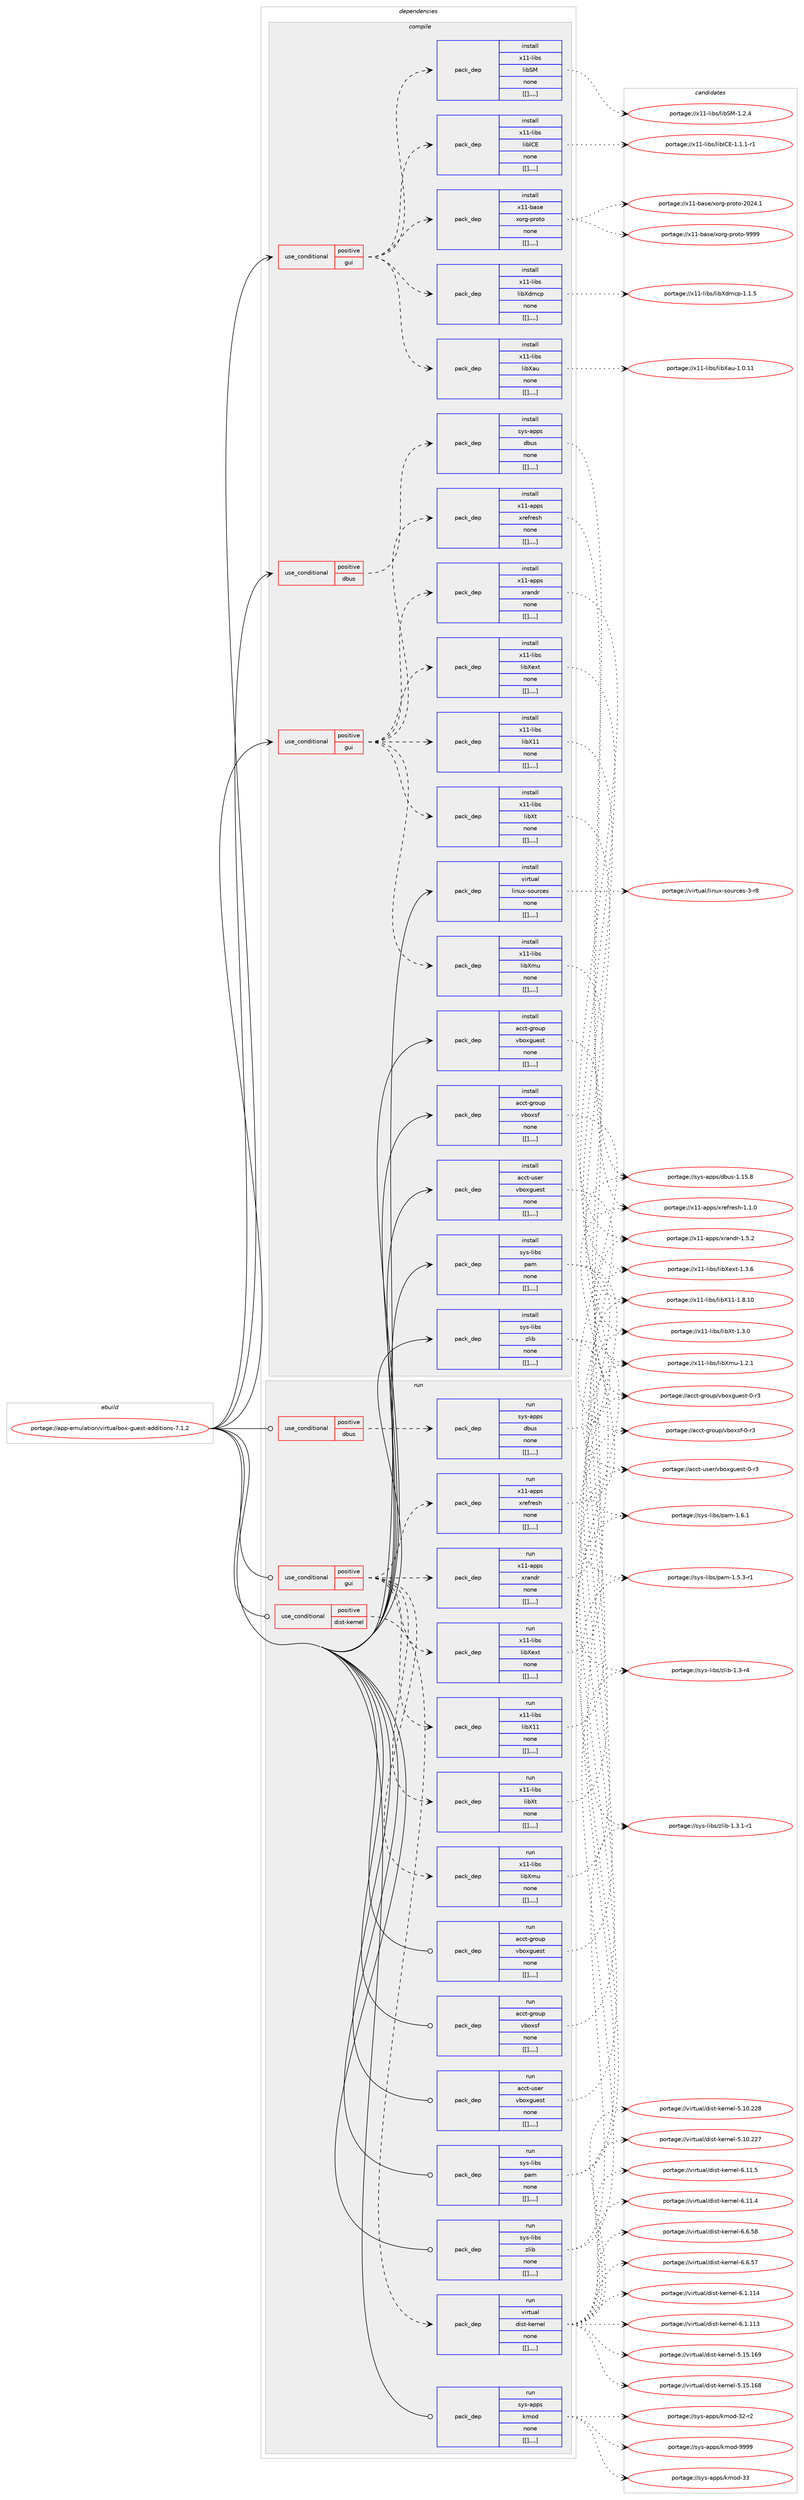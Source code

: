 digraph prolog {

# *************
# Graph options
# *************

newrank=true;
concentrate=true;
compound=true;
graph [rankdir=LR,fontname=Helvetica,fontsize=10,ranksep=1.5];#, ranksep=2.5, nodesep=0.2];
edge  [arrowhead=vee];
node  [fontname=Helvetica,fontsize=10];

# **********
# The ebuild
# **********

subgraph cluster_leftcol {
color=gray;
label=<<i>ebuild</i>>;
id [label="portage://app-emulation/virtualbox-guest-additions-7.1.2", color=red, width=4, href="../app-emulation/virtualbox-guest-additions-7.1.2.svg"];
}

# ****************
# The dependencies
# ****************

subgraph cluster_midcol {
color=gray;
label=<<i>dependencies</i>>;
subgraph cluster_compile {
fillcolor="#eeeeee";
style=filled;
label=<<i>compile</i>>;
subgraph cond7718 {
dependency27584 [label=<<TABLE BORDER="0" CELLBORDER="1" CELLSPACING="0" CELLPADDING="4"><TR><TD ROWSPAN="3" CELLPADDING="10">use_conditional</TD></TR><TR><TD>positive</TD></TR><TR><TD>dbus</TD></TR></TABLE>>, shape=none, color=red];
subgraph pack19712 {
dependency27614 [label=<<TABLE BORDER="0" CELLBORDER="1" CELLSPACING="0" CELLPADDING="4" WIDTH="220"><TR><TD ROWSPAN="6" CELLPADDING="30">pack_dep</TD></TR><TR><TD WIDTH="110">install</TD></TR><TR><TD>sys-apps</TD></TR><TR><TD>dbus</TD></TR><TR><TD>none</TD></TR><TR><TD>[[],,,,]</TD></TR></TABLE>>, shape=none, color=blue];
}
dependency27584:e -> dependency27614:w [weight=20,style="dashed",arrowhead="vee"];
}
id:e -> dependency27584:w [weight=20,style="solid",arrowhead="vee"];
subgraph cond7736 {
dependency27730 [label=<<TABLE BORDER="0" CELLBORDER="1" CELLSPACING="0" CELLPADDING="4"><TR><TD ROWSPAN="3" CELLPADDING="10">use_conditional</TD></TR><TR><TD>positive</TD></TR><TR><TD>gui</TD></TR></TABLE>>, shape=none, color=red];
subgraph pack19826 {
dependency27760 [label=<<TABLE BORDER="0" CELLBORDER="1" CELLSPACING="0" CELLPADDING="4" WIDTH="220"><TR><TD ROWSPAN="6" CELLPADDING="30">pack_dep</TD></TR><TR><TD WIDTH="110">install</TD></TR><TR><TD>x11-apps</TD></TR><TR><TD>xrandr</TD></TR><TR><TD>none</TD></TR><TR><TD>[[],,,,]</TD></TR></TABLE>>, shape=none, color=blue];
}
dependency27730:e -> dependency27760:w [weight=20,style="dashed",arrowhead="vee"];
subgraph pack19831 {
dependency27766 [label=<<TABLE BORDER="0" CELLBORDER="1" CELLSPACING="0" CELLPADDING="4" WIDTH="220"><TR><TD ROWSPAN="6" CELLPADDING="30">pack_dep</TD></TR><TR><TD WIDTH="110">install</TD></TR><TR><TD>x11-apps</TD></TR><TR><TD>xrefresh</TD></TR><TR><TD>none</TD></TR><TR><TD>[[],,,,]</TD></TR></TABLE>>, shape=none, color=blue];
}
dependency27730:e -> dependency27766:w [weight=20,style="dashed",arrowhead="vee"];
subgraph pack19833 {
dependency27770 [label=<<TABLE BORDER="0" CELLBORDER="1" CELLSPACING="0" CELLPADDING="4" WIDTH="220"><TR><TD ROWSPAN="6" CELLPADDING="30">pack_dep</TD></TR><TR><TD WIDTH="110">install</TD></TR><TR><TD>x11-libs</TD></TR><TR><TD>libX11</TD></TR><TR><TD>none</TD></TR><TR><TD>[[],,,,]</TD></TR></TABLE>>, shape=none, color=blue];
}
dependency27730:e -> dependency27770:w [weight=20,style="dashed",arrowhead="vee"];
subgraph pack19868 {
dependency27843 [label=<<TABLE BORDER="0" CELLBORDER="1" CELLSPACING="0" CELLPADDING="4" WIDTH="220"><TR><TD ROWSPAN="6" CELLPADDING="30">pack_dep</TD></TR><TR><TD WIDTH="110">install</TD></TR><TR><TD>x11-libs</TD></TR><TR><TD>libXext</TD></TR><TR><TD>none</TD></TR><TR><TD>[[],,,,]</TD></TR></TABLE>>, shape=none, color=blue];
}
dependency27730:e -> dependency27843:w [weight=20,style="dashed",arrowhead="vee"];
subgraph pack19908 {
dependency27871 [label=<<TABLE BORDER="0" CELLBORDER="1" CELLSPACING="0" CELLPADDING="4" WIDTH="220"><TR><TD ROWSPAN="6" CELLPADDING="30">pack_dep</TD></TR><TR><TD WIDTH="110">install</TD></TR><TR><TD>x11-libs</TD></TR><TR><TD>libXmu</TD></TR><TR><TD>none</TD></TR><TR><TD>[[],,,,]</TD></TR></TABLE>>, shape=none, color=blue];
}
dependency27730:e -> dependency27871:w [weight=20,style="dashed",arrowhead="vee"];
subgraph pack19914 {
dependency27875 [label=<<TABLE BORDER="0" CELLBORDER="1" CELLSPACING="0" CELLPADDING="4" WIDTH="220"><TR><TD ROWSPAN="6" CELLPADDING="30">pack_dep</TD></TR><TR><TD WIDTH="110">install</TD></TR><TR><TD>x11-libs</TD></TR><TR><TD>libXt</TD></TR><TR><TD>none</TD></TR><TR><TD>[[],,,,]</TD></TR></TABLE>>, shape=none, color=blue];
}
dependency27730:e -> dependency27875:w [weight=20,style="dashed",arrowhead="vee"];
}
id:e -> dependency27730:w [weight=20,style="solid",arrowhead="vee"];
subgraph cond7802 {
dependency27904 [label=<<TABLE BORDER="0" CELLBORDER="1" CELLSPACING="0" CELLPADDING="4"><TR><TD ROWSPAN="3" CELLPADDING="10">use_conditional</TD></TR><TR><TD>positive</TD></TR><TR><TD>gui</TD></TR></TABLE>>, shape=none, color=red];
subgraph pack19952 {
dependency27928 [label=<<TABLE BORDER="0" CELLBORDER="1" CELLSPACING="0" CELLPADDING="4" WIDTH="220"><TR><TD ROWSPAN="6" CELLPADDING="30">pack_dep</TD></TR><TR><TD WIDTH="110">install</TD></TR><TR><TD>x11-libs</TD></TR><TR><TD>libICE</TD></TR><TR><TD>none</TD></TR><TR><TD>[[],,,,]</TD></TR></TABLE>>, shape=none, color=blue];
}
dependency27904:e -> dependency27928:w [weight=20,style="dashed",arrowhead="vee"];
subgraph pack19956 {
dependency27984 [label=<<TABLE BORDER="0" CELLBORDER="1" CELLSPACING="0" CELLPADDING="4" WIDTH="220"><TR><TD ROWSPAN="6" CELLPADDING="30">pack_dep</TD></TR><TR><TD WIDTH="110">install</TD></TR><TR><TD>x11-libs</TD></TR><TR><TD>libSM</TD></TR><TR><TD>none</TD></TR><TR><TD>[[],,,,]</TD></TR></TABLE>>, shape=none, color=blue];
}
dependency27904:e -> dependency27984:w [weight=20,style="dashed",arrowhead="vee"];
subgraph pack19992 {
dependency28047 [label=<<TABLE BORDER="0" CELLBORDER="1" CELLSPACING="0" CELLPADDING="4" WIDTH="220"><TR><TD ROWSPAN="6" CELLPADDING="30">pack_dep</TD></TR><TR><TD WIDTH="110">install</TD></TR><TR><TD>x11-libs</TD></TR><TR><TD>libXau</TD></TR><TR><TD>none</TD></TR><TR><TD>[[],,,,]</TD></TR></TABLE>>, shape=none, color=blue];
}
dependency27904:e -> dependency28047:w [weight=20,style="dashed",arrowhead="vee"];
subgraph pack20084 {
dependency28125 [label=<<TABLE BORDER="0" CELLBORDER="1" CELLSPACING="0" CELLPADDING="4" WIDTH="220"><TR><TD ROWSPAN="6" CELLPADDING="30">pack_dep</TD></TR><TR><TD WIDTH="110">install</TD></TR><TR><TD>x11-libs</TD></TR><TR><TD>libXdmcp</TD></TR><TR><TD>none</TD></TR><TR><TD>[[],,,,]</TD></TR></TABLE>>, shape=none, color=blue];
}
dependency27904:e -> dependency28125:w [weight=20,style="dashed",arrowhead="vee"];
subgraph pack20092 {
dependency28129 [label=<<TABLE BORDER="0" CELLBORDER="1" CELLSPACING="0" CELLPADDING="4" WIDTH="220"><TR><TD ROWSPAN="6" CELLPADDING="30">pack_dep</TD></TR><TR><TD WIDTH="110">install</TD></TR><TR><TD>x11-base</TD></TR><TR><TD>xorg-proto</TD></TR><TR><TD>none</TD></TR><TR><TD>[[],,,,]</TD></TR></TABLE>>, shape=none, color=blue];
}
dependency27904:e -> dependency28129:w [weight=20,style="dashed",arrowhead="vee"];
}
id:e -> dependency27904:w [weight=20,style="solid",arrowhead="vee"];
subgraph pack20098 {
dependency28183 [label=<<TABLE BORDER="0" CELLBORDER="1" CELLSPACING="0" CELLPADDING="4" WIDTH="220"><TR><TD ROWSPAN="6" CELLPADDING="30">pack_dep</TD></TR><TR><TD WIDTH="110">install</TD></TR><TR><TD>acct-group</TD></TR><TR><TD>vboxguest</TD></TR><TR><TD>none</TD></TR><TR><TD>[[],,,,]</TD></TR></TABLE>>, shape=none, color=blue];
}
id:e -> dependency28183:w [weight=20,style="solid",arrowhead="vee"];
subgraph pack20129 {
dependency28245 [label=<<TABLE BORDER="0" CELLBORDER="1" CELLSPACING="0" CELLPADDING="4" WIDTH="220"><TR><TD ROWSPAN="6" CELLPADDING="30">pack_dep</TD></TR><TR><TD WIDTH="110">install</TD></TR><TR><TD>acct-group</TD></TR><TR><TD>vboxsf</TD></TR><TR><TD>none</TD></TR><TR><TD>[[],,,,]</TD></TR></TABLE>>, shape=none, color=blue];
}
id:e -> dependency28245:w [weight=20,style="solid",arrowhead="vee"];
subgraph pack20172 {
dependency28249 [label=<<TABLE BORDER="0" CELLBORDER="1" CELLSPACING="0" CELLPADDING="4" WIDTH="220"><TR><TD ROWSPAN="6" CELLPADDING="30">pack_dep</TD></TR><TR><TD WIDTH="110">install</TD></TR><TR><TD>acct-user</TD></TR><TR><TD>vboxguest</TD></TR><TR><TD>none</TD></TR><TR><TD>[[],,,,]</TD></TR></TABLE>>, shape=none, color=blue];
}
id:e -> dependency28249:w [weight=20,style="solid",arrowhead="vee"];
subgraph pack20174 {
dependency28283 [label=<<TABLE BORDER="0" CELLBORDER="1" CELLSPACING="0" CELLPADDING="4" WIDTH="220"><TR><TD ROWSPAN="6" CELLPADDING="30">pack_dep</TD></TR><TR><TD WIDTH="110">install</TD></TR><TR><TD>sys-libs</TD></TR><TR><TD>pam</TD></TR><TR><TD>none</TD></TR><TR><TD>[[],,,,]</TD></TR></TABLE>>, shape=none, color=blue];
}
id:e -> dependency28283:w [weight=20,style="solid",arrowhead="vee"];
subgraph pack20236 {
dependency28358 [label=<<TABLE BORDER="0" CELLBORDER="1" CELLSPACING="0" CELLPADDING="4" WIDTH="220"><TR><TD ROWSPAN="6" CELLPADDING="30">pack_dep</TD></TR><TR><TD WIDTH="110">install</TD></TR><TR><TD>sys-libs</TD></TR><TR><TD>zlib</TD></TR><TR><TD>none</TD></TR><TR><TD>[[],,,,]</TD></TR></TABLE>>, shape=none, color=blue];
}
id:e -> dependency28358:w [weight=20,style="solid",arrowhead="vee"];
subgraph pack20242 {
dependency28387 [label=<<TABLE BORDER="0" CELLBORDER="1" CELLSPACING="0" CELLPADDING="4" WIDTH="220"><TR><TD ROWSPAN="6" CELLPADDING="30">pack_dep</TD></TR><TR><TD WIDTH="110">install</TD></TR><TR><TD>virtual</TD></TR><TR><TD>linux-sources</TD></TR><TR><TD>none</TD></TR><TR><TD>[[],,,,]</TD></TR></TABLE>>, shape=none, color=blue];
}
id:e -> dependency28387:w [weight=20,style="solid",arrowhead="vee"];
}
subgraph cluster_compileandrun {
fillcolor="#eeeeee";
style=filled;
label=<<i>compile and run</i>>;
}
subgraph cluster_run {
fillcolor="#eeeeee";
style=filled;
label=<<i>run</i>>;
subgraph cond7938 {
dependency28390 [label=<<TABLE BORDER="0" CELLBORDER="1" CELLSPACING="0" CELLPADDING="4"><TR><TD ROWSPAN="3" CELLPADDING="10">use_conditional</TD></TR><TR><TD>positive</TD></TR><TR><TD>dbus</TD></TR></TABLE>>, shape=none, color=red];
subgraph pack20328 {
dependency28629 [label=<<TABLE BORDER="0" CELLBORDER="1" CELLSPACING="0" CELLPADDING="4" WIDTH="220"><TR><TD ROWSPAN="6" CELLPADDING="30">pack_dep</TD></TR><TR><TD WIDTH="110">run</TD></TR><TR><TD>sys-apps</TD></TR><TR><TD>dbus</TD></TR><TR><TD>none</TD></TR><TR><TD>[[],,,,]</TD></TR></TABLE>>, shape=none, color=blue];
}
dependency28390:e -> dependency28629:w [weight=20,style="dashed",arrowhead="vee"];
}
id:e -> dependency28390:w [weight=20,style="solid",arrowhead="odot"];
subgraph cond8005 {
dependency28655 [label=<<TABLE BORDER="0" CELLBORDER="1" CELLSPACING="0" CELLPADDING="4"><TR><TD ROWSPAN="3" CELLPADDING="10">use_conditional</TD></TR><TR><TD>positive</TD></TR><TR><TD>dist-kernel</TD></TR></TABLE>>, shape=none, color=red];
subgraph pack20488 {
dependency28704 [label=<<TABLE BORDER="0" CELLBORDER="1" CELLSPACING="0" CELLPADDING="4" WIDTH="220"><TR><TD ROWSPAN="6" CELLPADDING="30">pack_dep</TD></TR><TR><TD WIDTH="110">run</TD></TR><TR><TD>virtual</TD></TR><TR><TD>dist-kernel</TD></TR><TR><TD>none</TD></TR><TR><TD>[[],,,,]</TD></TR></TABLE>>, shape=none, color=blue];
}
dependency28655:e -> dependency28704:w [weight=20,style="dashed",arrowhead="vee"];
}
id:e -> dependency28655:w [weight=20,style="solid",arrowhead="odot"];
subgraph cond8040 {
dependency28743 [label=<<TABLE BORDER="0" CELLBORDER="1" CELLSPACING="0" CELLPADDING="4"><TR><TD ROWSPAN="3" CELLPADDING="10">use_conditional</TD></TR><TR><TD>positive</TD></TR><TR><TD>gui</TD></TR></TABLE>>, shape=none, color=red];
subgraph pack20515 {
dependency28749 [label=<<TABLE BORDER="0" CELLBORDER="1" CELLSPACING="0" CELLPADDING="4" WIDTH="220"><TR><TD ROWSPAN="6" CELLPADDING="30">pack_dep</TD></TR><TR><TD WIDTH="110">run</TD></TR><TR><TD>x11-apps</TD></TR><TR><TD>xrandr</TD></TR><TR><TD>none</TD></TR><TR><TD>[[],,,,]</TD></TR></TABLE>>, shape=none, color=blue];
}
dependency28743:e -> dependency28749:w [weight=20,style="dashed",arrowhead="vee"];
subgraph pack20517 {
dependency28756 [label=<<TABLE BORDER="0" CELLBORDER="1" CELLSPACING="0" CELLPADDING="4" WIDTH="220"><TR><TD ROWSPAN="6" CELLPADDING="30">pack_dep</TD></TR><TR><TD WIDTH="110">run</TD></TR><TR><TD>x11-apps</TD></TR><TR><TD>xrefresh</TD></TR><TR><TD>none</TD></TR><TR><TD>[[],,,,]</TD></TR></TABLE>>, shape=none, color=blue];
}
dependency28743:e -> dependency28756:w [weight=20,style="dashed",arrowhead="vee"];
subgraph pack20528 {
dependency28802 [label=<<TABLE BORDER="0" CELLBORDER="1" CELLSPACING="0" CELLPADDING="4" WIDTH="220"><TR><TD ROWSPAN="6" CELLPADDING="30">pack_dep</TD></TR><TR><TD WIDTH="110">run</TD></TR><TR><TD>x11-libs</TD></TR><TR><TD>libX11</TD></TR><TR><TD>none</TD></TR><TR><TD>[[],,,,]</TD></TR></TABLE>>, shape=none, color=blue];
}
dependency28743:e -> dependency28802:w [weight=20,style="dashed",arrowhead="vee"];
subgraph pack20555 {
dependency28807 [label=<<TABLE BORDER="0" CELLBORDER="1" CELLSPACING="0" CELLPADDING="4" WIDTH="220"><TR><TD ROWSPAN="6" CELLPADDING="30">pack_dep</TD></TR><TR><TD WIDTH="110">run</TD></TR><TR><TD>x11-libs</TD></TR><TR><TD>libXext</TD></TR><TR><TD>none</TD></TR><TR><TD>[[],,,,]</TD></TR></TABLE>>, shape=none, color=blue];
}
dependency28743:e -> dependency28807:w [weight=20,style="dashed",arrowhead="vee"];
subgraph pack20576 {
dependency28937 [label=<<TABLE BORDER="0" CELLBORDER="1" CELLSPACING="0" CELLPADDING="4" WIDTH="220"><TR><TD ROWSPAN="6" CELLPADDING="30">pack_dep</TD></TR><TR><TD WIDTH="110">run</TD></TR><TR><TD>x11-libs</TD></TR><TR><TD>libXmu</TD></TR><TR><TD>none</TD></TR><TR><TD>[[],,,,]</TD></TR></TABLE>>, shape=none, color=blue];
}
dependency28743:e -> dependency28937:w [weight=20,style="dashed",arrowhead="vee"];
subgraph pack20657 {
dependency29008 [label=<<TABLE BORDER="0" CELLBORDER="1" CELLSPACING="0" CELLPADDING="4" WIDTH="220"><TR><TD ROWSPAN="6" CELLPADDING="30">pack_dep</TD></TR><TR><TD WIDTH="110">run</TD></TR><TR><TD>x11-libs</TD></TR><TR><TD>libXt</TD></TR><TR><TD>none</TD></TR><TR><TD>[[],,,,]</TD></TR></TABLE>>, shape=none, color=blue];
}
dependency28743:e -> dependency29008:w [weight=20,style="dashed",arrowhead="vee"];
}
id:e -> dependency28743:w [weight=20,style="solid",arrowhead="odot"];
subgraph pack20694 {
dependency29054 [label=<<TABLE BORDER="0" CELLBORDER="1" CELLSPACING="0" CELLPADDING="4" WIDTH="220"><TR><TD ROWSPAN="6" CELLPADDING="30">pack_dep</TD></TR><TR><TD WIDTH="110">run</TD></TR><TR><TD>acct-group</TD></TR><TR><TD>vboxguest</TD></TR><TR><TD>none</TD></TR><TR><TD>[[],,,,]</TD></TR></TABLE>>, shape=none, color=blue];
}
id:e -> dependency29054:w [weight=20,style="solid",arrowhead="odot"];
subgraph pack20723 {
dependency29100 [label=<<TABLE BORDER="0" CELLBORDER="1" CELLSPACING="0" CELLPADDING="4" WIDTH="220"><TR><TD ROWSPAN="6" CELLPADDING="30">pack_dep</TD></TR><TR><TD WIDTH="110">run</TD></TR><TR><TD>acct-group</TD></TR><TR><TD>vboxsf</TD></TR><TR><TD>none</TD></TR><TR><TD>[[],,,,]</TD></TR></TABLE>>, shape=none, color=blue];
}
id:e -> dependency29100:w [weight=20,style="solid",arrowhead="odot"];
subgraph pack20759 {
dependency29128 [label=<<TABLE BORDER="0" CELLBORDER="1" CELLSPACING="0" CELLPADDING="4" WIDTH="220"><TR><TD ROWSPAN="6" CELLPADDING="30">pack_dep</TD></TR><TR><TD WIDTH="110">run</TD></TR><TR><TD>acct-user</TD></TR><TR><TD>vboxguest</TD></TR><TR><TD>none</TD></TR><TR><TD>[[],,,,]</TD></TR></TABLE>>, shape=none, color=blue];
}
id:e -> dependency29128:w [weight=20,style="solid",arrowhead="odot"];
subgraph pack20775 {
dependency29159 [label=<<TABLE BORDER="0" CELLBORDER="1" CELLSPACING="0" CELLPADDING="4" WIDTH="220"><TR><TD ROWSPAN="6" CELLPADDING="30">pack_dep</TD></TR><TR><TD WIDTH="110">run</TD></TR><TR><TD>sys-apps</TD></TR><TR><TD>kmod</TD></TR><TR><TD>none</TD></TR><TR><TD>[[],,,,]</TD></TR></TABLE>>, shape=none, color=blue];
}
id:e -> dependency29159:w [weight=20,style="solid",arrowhead="odot"];
subgraph pack20824 {
dependency29230 [label=<<TABLE BORDER="0" CELLBORDER="1" CELLSPACING="0" CELLPADDING="4" WIDTH="220"><TR><TD ROWSPAN="6" CELLPADDING="30">pack_dep</TD></TR><TR><TD WIDTH="110">run</TD></TR><TR><TD>sys-libs</TD></TR><TR><TD>pam</TD></TR><TR><TD>none</TD></TR><TR><TD>[[],,,,]</TD></TR></TABLE>>, shape=none, color=blue];
}
id:e -> dependency29230:w [weight=20,style="solid",arrowhead="odot"];
subgraph pack20842 {
dependency29235 [label=<<TABLE BORDER="0" CELLBORDER="1" CELLSPACING="0" CELLPADDING="4" WIDTH="220"><TR><TD ROWSPAN="6" CELLPADDING="30">pack_dep</TD></TR><TR><TD WIDTH="110">run</TD></TR><TR><TD>sys-libs</TD></TR><TR><TD>zlib</TD></TR><TR><TD>none</TD></TR><TR><TD>[[],,,,]</TD></TR></TABLE>>, shape=none, color=blue];
}
id:e -> dependency29235:w [weight=20,style="solid",arrowhead="odot"];
}
}

# **************
# The candidates
# **************

subgraph cluster_choices {
rank=same;
color=gray;
label=<<i>candidates</i>>;

subgraph choice18757 {
color=black;
nodesep=1;
choice1151211154597112112115471009811711545494649534656 [label="portage://sys-apps/dbus-1.15.8", color=red, width=4,href="../sys-apps/dbus-1.15.8.svg"];
dependency27614:e -> choice1151211154597112112115471009811711545494649534656:w [style=dotted,weight="100"];
}
subgraph choice18762 {
color=black;
nodesep=1;
choice120494945971121121154712011497110100114454946534650 [label="portage://x11-apps/xrandr-1.5.2", color=red, width=4,href="../x11-apps/xrandr-1.5.2.svg"];
dependency27760:e -> choice120494945971121121154712011497110100114454946534650:w [style=dotted,weight="100"];
}
subgraph choice18764 {
color=black;
nodesep=1;
choice1204949459711211211547120114101102114101115104454946494648 [label="portage://x11-apps/xrefresh-1.1.0", color=red, width=4,href="../x11-apps/xrefresh-1.1.0.svg"];
dependency27766:e -> choice1204949459711211211547120114101102114101115104454946494648:w [style=dotted,weight="100"];
}
subgraph choice18789 {
color=black;
nodesep=1;
choice12049494510810598115471081059888494945494656464948 [label="portage://x11-libs/libX11-1.8.10", color=red, width=4,href="../x11-libs/libX11-1.8.10.svg"];
dependency27770:e -> choice12049494510810598115471081059888494945494656464948:w [style=dotted,weight="100"];
}
subgraph choice18791 {
color=black;
nodesep=1;
choice12049494510810598115471081059888101120116454946514654 [label="portage://x11-libs/libXext-1.3.6", color=red, width=4,href="../x11-libs/libXext-1.3.6.svg"];
dependency27843:e -> choice12049494510810598115471081059888101120116454946514654:w [style=dotted,weight="100"];
}
subgraph choice18797 {
color=black;
nodesep=1;
choice12049494510810598115471081059888109117454946504649 [label="portage://x11-libs/libXmu-1.2.1", color=red, width=4,href="../x11-libs/libXmu-1.2.1.svg"];
dependency27871:e -> choice12049494510810598115471081059888109117454946504649:w [style=dotted,weight="100"];
}
subgraph choice18809 {
color=black;
nodesep=1;
choice12049494510810598115471081059888116454946514648 [label="portage://x11-libs/libXt-1.3.0", color=red, width=4,href="../x11-libs/libXt-1.3.0.svg"];
dependency27875:e -> choice12049494510810598115471081059888116454946514648:w [style=dotted,weight="100"];
}
subgraph choice18812 {
color=black;
nodesep=1;
choice1204949451081059811547108105987367694549464946494511449 [label="portage://x11-libs/libICE-1.1.1-r1", color=red, width=4,href="../x11-libs/libICE-1.1.1-r1.svg"];
dependency27928:e -> choice1204949451081059811547108105987367694549464946494511449:w [style=dotted,weight="100"];
}
subgraph choice18814 {
color=black;
nodesep=1;
choice1204949451081059811547108105988377454946504652 [label="portage://x11-libs/libSM-1.2.4", color=red, width=4,href="../x11-libs/libSM-1.2.4.svg"];
dependency27984:e -> choice1204949451081059811547108105988377454946504652:w [style=dotted,weight="100"];
}
subgraph choice18817 {
color=black;
nodesep=1;
choice120494945108105981154710810598889711745494648464949 [label="portage://x11-libs/libXau-1.0.11", color=red, width=4,href="../x11-libs/libXau-1.0.11.svg"];
dependency28047:e -> choice120494945108105981154710810598889711745494648464949:w [style=dotted,weight="100"];
}
subgraph choice18829 {
color=black;
nodesep=1;
choice1204949451081059811547108105988810010999112454946494653 [label="portage://x11-libs/libXdmcp-1.1.5", color=red, width=4,href="../x11-libs/libXdmcp-1.1.5.svg"];
dependency28125:e -> choice1204949451081059811547108105988810010999112454946494653:w [style=dotted,weight="100"];
}
subgraph choice18850 {
color=black;
nodesep=1;
choice120494945989711510147120111114103451121141111161114557575757 [label="portage://x11-base/xorg-proto-9999", color=red, width=4,href="../x11-base/xorg-proto-9999.svg"];
choice1204949459897115101471201111141034511211411111611145504850524649 [label="portage://x11-base/xorg-proto-2024.1", color=red, width=4,href="../x11-base/xorg-proto-2024.1.svg"];
dependency28129:e -> choice120494945989711510147120111114103451121141111161114557575757:w [style=dotted,weight="100"];
dependency28129:e -> choice1204949459897115101471201111141034511211411111611145504850524649:w [style=dotted,weight="100"];
}
subgraph choice18853 {
color=black;
nodesep=1;
choice97999911645103114111117112471189811112010311710111511645484511451 [label="portage://acct-group/vboxguest-0-r3", color=red, width=4,href="../acct-group/vboxguest-0-r3.svg"];
dependency28183:e -> choice97999911645103114111117112471189811112010311710111511645484511451:w [style=dotted,weight="100"];
}
subgraph choice18854 {
color=black;
nodesep=1;
choice97999911645103114111117112471189811112011510245484511451 [label="portage://acct-group/vboxsf-0-r3", color=red, width=4,href="../acct-group/vboxsf-0-r3.svg"];
dependency28245:e -> choice97999911645103114111117112471189811112011510245484511451:w [style=dotted,weight="100"];
}
subgraph choice18855 {
color=black;
nodesep=1;
choice97999911645117115101114471189811112010311710111511645484511451 [label="portage://acct-user/vboxguest-0-r3", color=red, width=4,href="../acct-user/vboxguest-0-r3.svg"];
dependency28249:e -> choice97999911645117115101114471189811112010311710111511645484511451:w [style=dotted,weight="100"];
}
subgraph choice18856 {
color=black;
nodesep=1;
choice11512111545108105981154711297109454946544649 [label="portage://sys-libs/pam-1.6.1", color=red, width=4,href="../sys-libs/pam-1.6.1.svg"];
choice115121115451081059811547112971094549465346514511449 [label="portage://sys-libs/pam-1.5.3-r1", color=red, width=4,href="../sys-libs/pam-1.5.3-r1.svg"];
dependency28283:e -> choice11512111545108105981154711297109454946544649:w [style=dotted,weight="100"];
dependency28283:e -> choice115121115451081059811547112971094549465346514511449:w [style=dotted,weight="100"];
}
subgraph choice18871 {
color=black;
nodesep=1;
choice115121115451081059811547122108105984549465146494511449 [label="portage://sys-libs/zlib-1.3.1-r1", color=red, width=4,href="../sys-libs/zlib-1.3.1-r1.svg"];
choice11512111545108105981154712210810598454946514511452 [label="portage://sys-libs/zlib-1.3-r4", color=red, width=4,href="../sys-libs/zlib-1.3-r4.svg"];
dependency28358:e -> choice115121115451081059811547122108105984549465146494511449:w [style=dotted,weight="100"];
dependency28358:e -> choice11512111545108105981154712210810598454946514511452:w [style=dotted,weight="100"];
}
subgraph choice18874 {
color=black;
nodesep=1;
choice1181051141161179710847108105110117120451151111171149910111545514511456 [label="portage://virtual/linux-sources-3-r8", color=red, width=4,href="../virtual/linux-sources-3-r8.svg"];
dependency28387:e -> choice1181051141161179710847108105110117120451151111171149910111545514511456:w [style=dotted,weight="100"];
}
subgraph choice18875 {
color=black;
nodesep=1;
choice1151211154597112112115471009811711545494649534656 [label="portage://sys-apps/dbus-1.15.8", color=red, width=4,href="../sys-apps/dbus-1.15.8.svg"];
dependency28629:e -> choice1151211154597112112115471009811711545494649534656:w [style=dotted,weight="100"];
}
subgraph choice18876 {
color=black;
nodesep=1;
choice11810511411611797108471001051151164510710111411010110845544649494653 [label="portage://virtual/dist-kernel-6.11.5", color=red, width=4,href="../virtual/dist-kernel-6.11.5.svg"];
choice11810511411611797108471001051151164510710111411010110845544649494652 [label="portage://virtual/dist-kernel-6.11.4", color=red, width=4,href="../virtual/dist-kernel-6.11.4.svg"];
choice11810511411611797108471001051151164510710111411010110845544654465356 [label="portage://virtual/dist-kernel-6.6.58", color=red, width=4,href="../virtual/dist-kernel-6.6.58.svg"];
choice11810511411611797108471001051151164510710111411010110845544654465355 [label="portage://virtual/dist-kernel-6.6.57", color=red, width=4,href="../virtual/dist-kernel-6.6.57.svg"];
choice1181051141161179710847100105115116451071011141101011084554464946494952 [label="portage://virtual/dist-kernel-6.1.114", color=red, width=4,href="../virtual/dist-kernel-6.1.114.svg"];
choice1181051141161179710847100105115116451071011141101011084554464946494951 [label="portage://virtual/dist-kernel-6.1.113", color=red, width=4,href="../virtual/dist-kernel-6.1.113.svg"];
choice118105114116117971084710010511511645107101114110101108455346495346495457 [label="portage://virtual/dist-kernel-5.15.169", color=red, width=4,href="../virtual/dist-kernel-5.15.169.svg"];
choice118105114116117971084710010511511645107101114110101108455346495346495456 [label="portage://virtual/dist-kernel-5.15.168", color=red, width=4,href="../virtual/dist-kernel-5.15.168.svg"];
choice118105114116117971084710010511511645107101114110101108455346494846505056 [label="portage://virtual/dist-kernel-5.10.228", color=red, width=4,href="../virtual/dist-kernel-5.10.228.svg"];
choice118105114116117971084710010511511645107101114110101108455346494846505055 [label="portage://virtual/dist-kernel-5.10.227", color=red, width=4,href="../virtual/dist-kernel-5.10.227.svg"];
dependency28704:e -> choice11810511411611797108471001051151164510710111411010110845544649494653:w [style=dotted,weight="100"];
dependency28704:e -> choice11810511411611797108471001051151164510710111411010110845544649494652:w [style=dotted,weight="100"];
dependency28704:e -> choice11810511411611797108471001051151164510710111411010110845544654465356:w [style=dotted,weight="100"];
dependency28704:e -> choice11810511411611797108471001051151164510710111411010110845544654465355:w [style=dotted,weight="100"];
dependency28704:e -> choice1181051141161179710847100105115116451071011141101011084554464946494952:w [style=dotted,weight="100"];
dependency28704:e -> choice1181051141161179710847100105115116451071011141101011084554464946494951:w [style=dotted,weight="100"];
dependency28704:e -> choice118105114116117971084710010511511645107101114110101108455346495346495457:w [style=dotted,weight="100"];
dependency28704:e -> choice118105114116117971084710010511511645107101114110101108455346495346495456:w [style=dotted,weight="100"];
dependency28704:e -> choice118105114116117971084710010511511645107101114110101108455346494846505056:w [style=dotted,weight="100"];
dependency28704:e -> choice118105114116117971084710010511511645107101114110101108455346494846505055:w [style=dotted,weight="100"];
}
subgraph choice18886 {
color=black;
nodesep=1;
choice120494945971121121154712011497110100114454946534650 [label="portage://x11-apps/xrandr-1.5.2", color=red, width=4,href="../x11-apps/xrandr-1.5.2.svg"];
dependency28749:e -> choice120494945971121121154712011497110100114454946534650:w [style=dotted,weight="100"];
}
subgraph choice18888 {
color=black;
nodesep=1;
choice1204949459711211211547120114101102114101115104454946494648 [label="portage://x11-apps/xrefresh-1.1.0", color=red, width=4,href="../x11-apps/xrefresh-1.1.0.svg"];
dependency28756:e -> choice1204949459711211211547120114101102114101115104454946494648:w [style=dotted,weight="100"];
}
subgraph choice18889 {
color=black;
nodesep=1;
choice12049494510810598115471081059888494945494656464948 [label="portage://x11-libs/libX11-1.8.10", color=red, width=4,href="../x11-libs/libX11-1.8.10.svg"];
dependency28802:e -> choice12049494510810598115471081059888494945494656464948:w [style=dotted,weight="100"];
}
subgraph choice18905 {
color=black;
nodesep=1;
choice12049494510810598115471081059888101120116454946514654 [label="portage://x11-libs/libXext-1.3.6", color=red, width=4,href="../x11-libs/libXext-1.3.6.svg"];
dependency28807:e -> choice12049494510810598115471081059888101120116454946514654:w [style=dotted,weight="100"];
}
subgraph choice18932 {
color=black;
nodesep=1;
choice12049494510810598115471081059888109117454946504649 [label="portage://x11-libs/libXmu-1.2.1", color=red, width=4,href="../x11-libs/libXmu-1.2.1.svg"];
dependency28937:e -> choice12049494510810598115471081059888109117454946504649:w [style=dotted,weight="100"];
}
subgraph choice18935 {
color=black;
nodesep=1;
choice12049494510810598115471081059888116454946514648 [label="portage://x11-libs/libXt-1.3.0", color=red, width=4,href="../x11-libs/libXt-1.3.0.svg"];
dependency29008:e -> choice12049494510810598115471081059888116454946514648:w [style=dotted,weight="100"];
}
subgraph choice18948 {
color=black;
nodesep=1;
choice97999911645103114111117112471189811112010311710111511645484511451 [label="portage://acct-group/vboxguest-0-r3", color=red, width=4,href="../acct-group/vboxguest-0-r3.svg"];
dependency29054:e -> choice97999911645103114111117112471189811112010311710111511645484511451:w [style=dotted,weight="100"];
}
subgraph choice18969 {
color=black;
nodesep=1;
choice97999911645103114111117112471189811112011510245484511451 [label="portage://acct-group/vboxsf-0-r3", color=red, width=4,href="../acct-group/vboxsf-0-r3.svg"];
dependency29100:e -> choice97999911645103114111117112471189811112011510245484511451:w [style=dotted,weight="100"];
}
subgraph choice18972 {
color=black;
nodesep=1;
choice97999911645117115101114471189811112010311710111511645484511451 [label="portage://acct-user/vboxguest-0-r3", color=red, width=4,href="../acct-user/vboxguest-0-r3.svg"];
dependency29128:e -> choice97999911645117115101114471189811112010311710111511645484511451:w [style=dotted,weight="100"];
}
subgraph choice18974 {
color=black;
nodesep=1;
choice1151211154597112112115471071091111004557575757 [label="portage://sys-apps/kmod-9999", color=red, width=4,href="../sys-apps/kmod-9999.svg"];
choice115121115459711211211547107109111100455151 [label="portage://sys-apps/kmod-33", color=red, width=4,href="../sys-apps/kmod-33.svg"];
choice1151211154597112112115471071091111004551504511450 [label="portage://sys-apps/kmod-32-r2", color=red, width=4,href="../sys-apps/kmod-32-r2.svg"];
dependency29159:e -> choice1151211154597112112115471071091111004557575757:w [style=dotted,weight="100"];
dependency29159:e -> choice115121115459711211211547107109111100455151:w [style=dotted,weight="100"];
dependency29159:e -> choice1151211154597112112115471071091111004551504511450:w [style=dotted,weight="100"];
}
subgraph choice19008 {
color=black;
nodesep=1;
choice11512111545108105981154711297109454946544649 [label="portage://sys-libs/pam-1.6.1", color=red, width=4,href="../sys-libs/pam-1.6.1.svg"];
choice115121115451081059811547112971094549465346514511449 [label="portage://sys-libs/pam-1.5.3-r1", color=red, width=4,href="../sys-libs/pam-1.5.3-r1.svg"];
dependency29230:e -> choice11512111545108105981154711297109454946544649:w [style=dotted,weight="100"];
dependency29230:e -> choice115121115451081059811547112971094549465346514511449:w [style=dotted,weight="100"];
}
subgraph choice19012 {
color=black;
nodesep=1;
choice115121115451081059811547122108105984549465146494511449 [label="portage://sys-libs/zlib-1.3.1-r1", color=red, width=4,href="../sys-libs/zlib-1.3.1-r1.svg"];
choice11512111545108105981154712210810598454946514511452 [label="portage://sys-libs/zlib-1.3-r4", color=red, width=4,href="../sys-libs/zlib-1.3-r4.svg"];
dependency29235:e -> choice115121115451081059811547122108105984549465146494511449:w [style=dotted,weight="100"];
dependency29235:e -> choice11512111545108105981154712210810598454946514511452:w [style=dotted,weight="100"];
}
}

}
